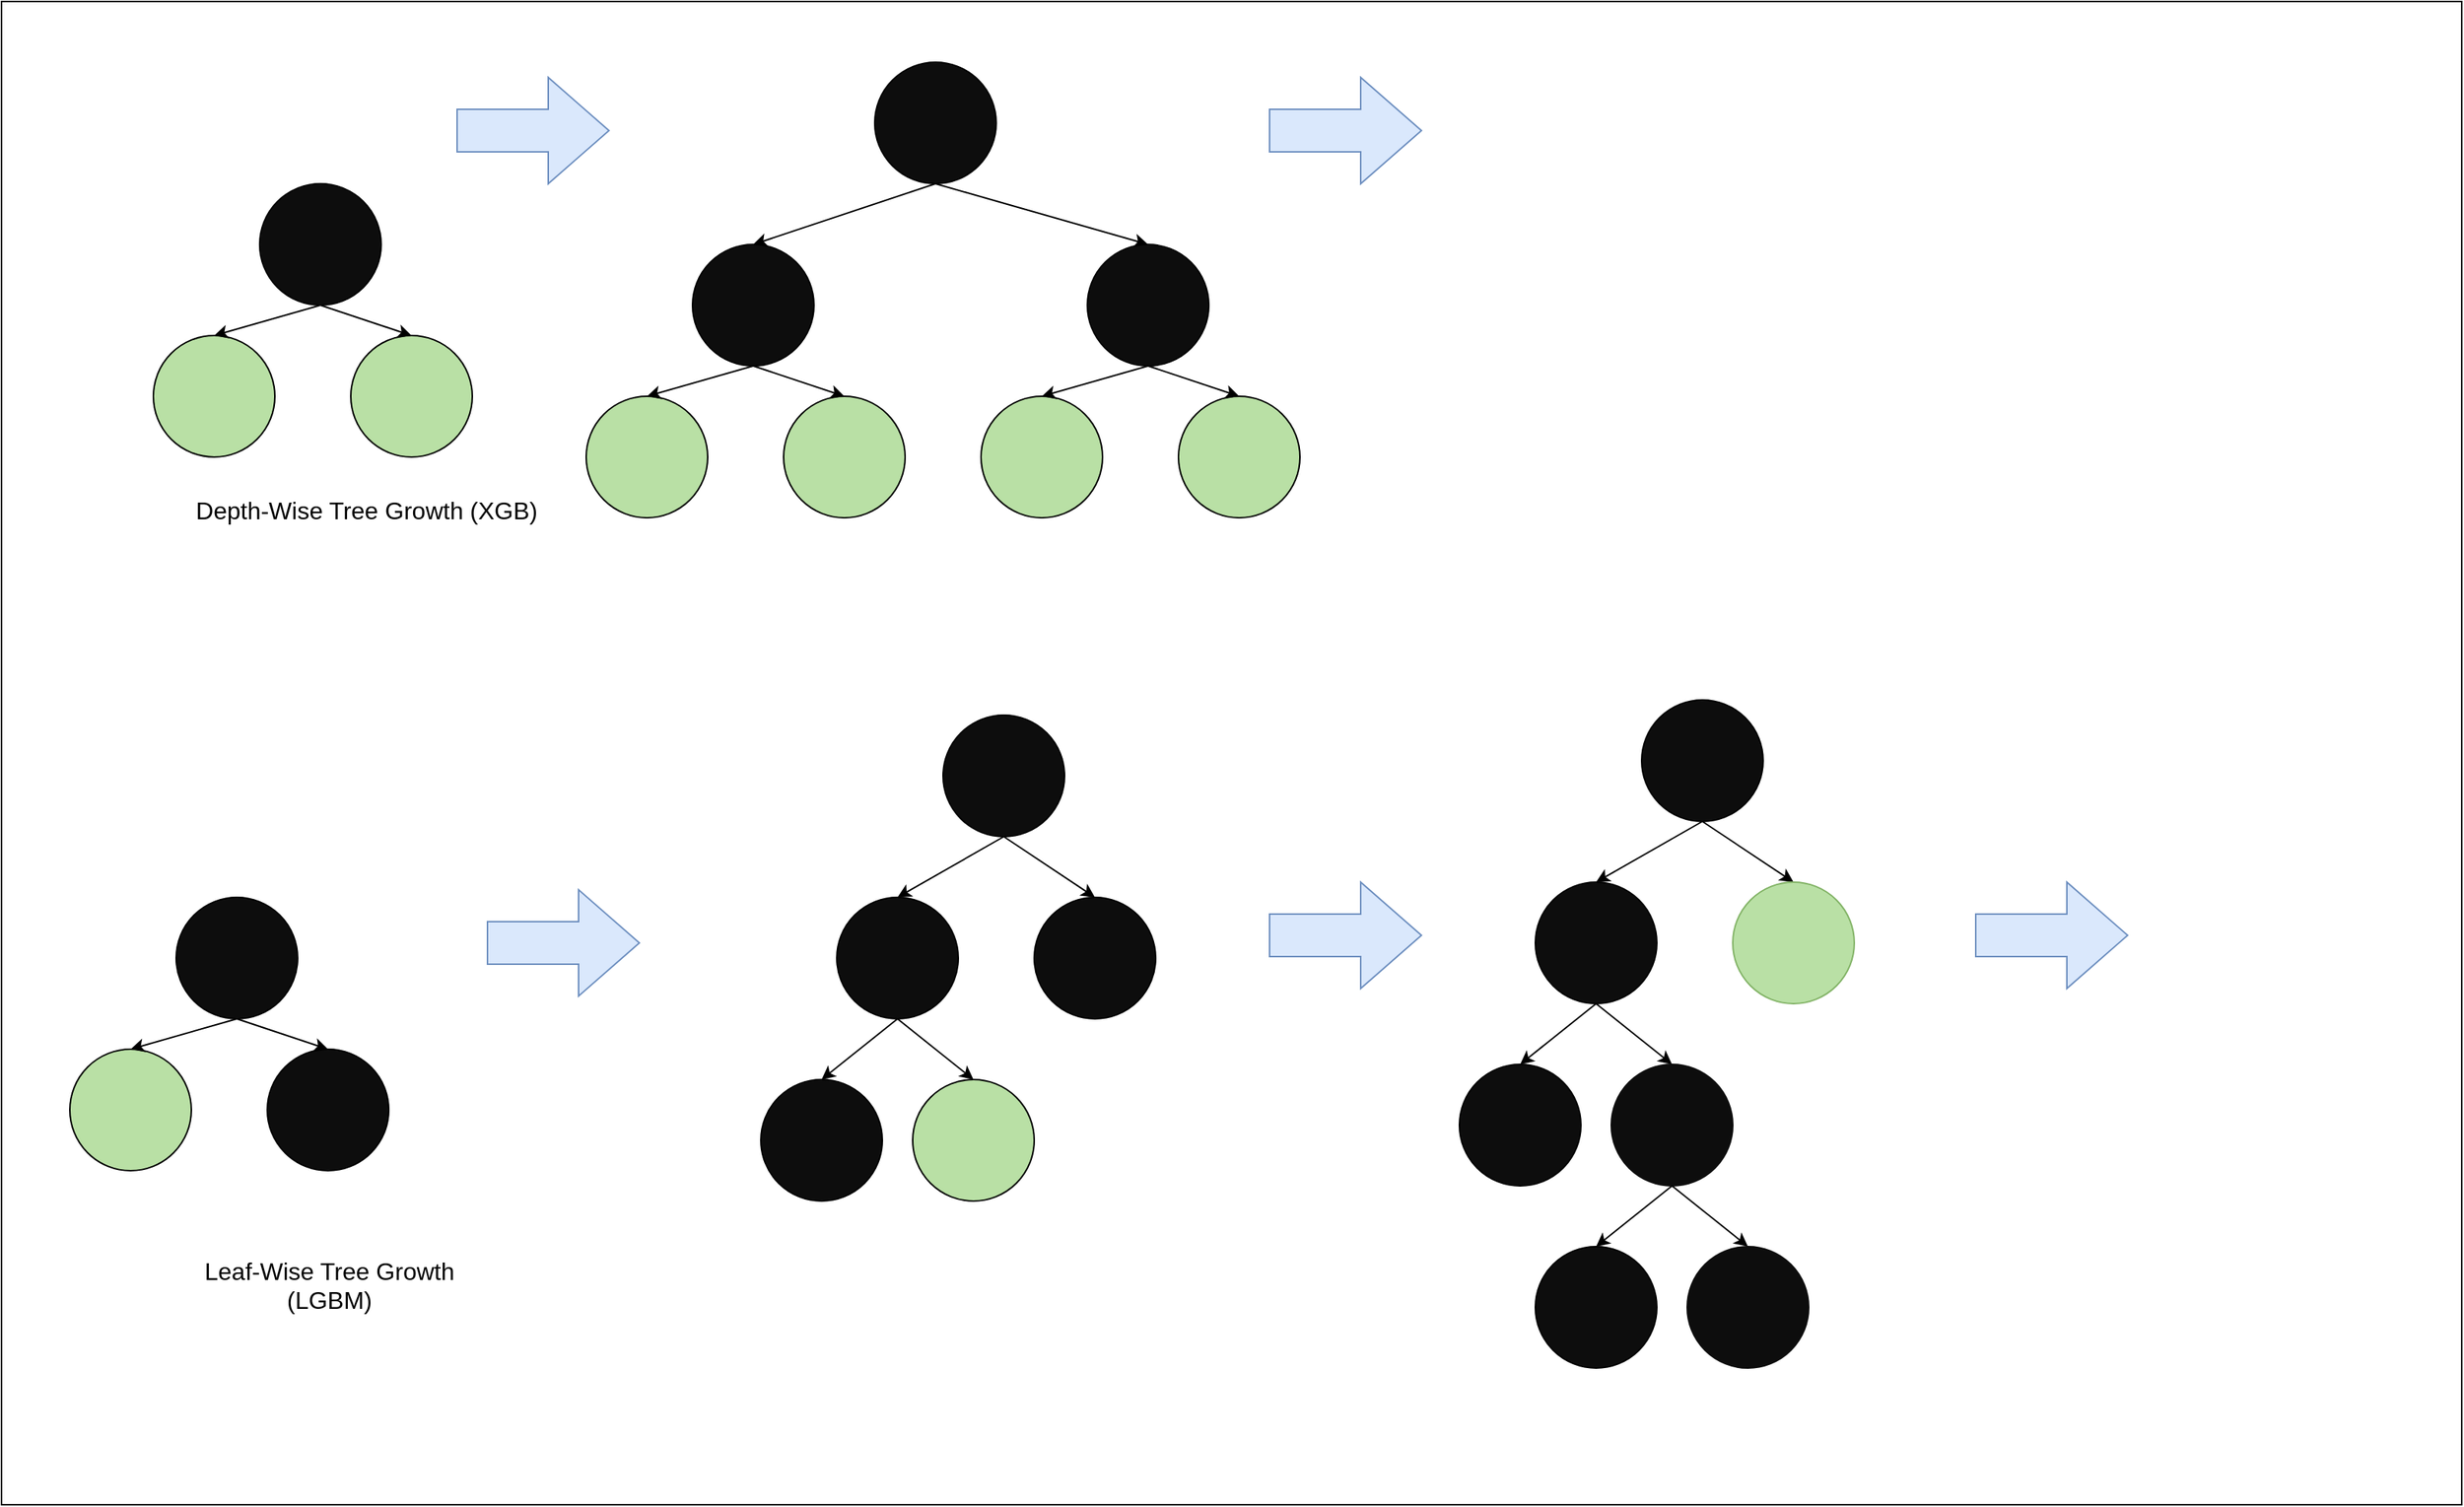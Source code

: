 <mxfile version="21.3.0" type="device">
  <diagram name="Page-1" id="2hGcQctgJSAskSrotJLc">
    <mxGraphModel dx="2021" dy="2389" grid="1" gridSize="10" guides="1" tooltips="1" connect="1" arrows="1" fold="1" page="1" pageScale="1" pageWidth="850" pageHeight="1100" math="0" shadow="0">
      <root>
        <mxCell id="0" />
        <mxCell id="1" parent="0" />
        <mxCell id="R5G-N09-sK8sF6CWP5im-87" value="" style="rounded=0;whiteSpace=wrap;html=1;" vertex="1" parent="1">
          <mxGeometry x="-190" y="60" width="1620" height="990" as="geometry" />
        </mxCell>
        <mxCell id="R5G-N09-sK8sF6CWP5im-2" value="" style="ellipse;whiteSpace=wrap;html=1;aspect=fixed;fillColor=#0D0D0D;" vertex="1" parent="1">
          <mxGeometry x="385" y="100" width="80" height="80" as="geometry" />
        </mxCell>
        <mxCell id="R5G-N09-sK8sF6CWP5im-6" value="" style="endArrow=classic;html=1;rounded=0;exitX=0.5;exitY=1;exitDx=0;exitDy=0;entryX=0.5;entryY=0;entryDx=0;entryDy=0;" edge="1" parent="1" source="R5G-N09-sK8sF6CWP5im-2" target="R5G-N09-sK8sF6CWP5im-16">
          <mxGeometry width="50" height="50" relative="1" as="geometry">
            <mxPoint x="495" y="380" as="sourcePoint" />
            <mxPoint x="365" y="200" as="targetPoint" />
          </mxGeometry>
        </mxCell>
        <mxCell id="R5G-N09-sK8sF6CWP5im-7" value="" style="endArrow=classic;html=1;rounded=0;exitX=0.5;exitY=1;exitDx=0;exitDy=0;entryX=0.5;entryY=0;entryDx=0;entryDy=0;" edge="1" parent="1" source="R5G-N09-sK8sF6CWP5im-2" target="R5G-N09-sK8sF6CWP5im-27">
          <mxGeometry width="50" height="50" relative="1" as="geometry">
            <mxPoint x="495" y="380" as="sourcePoint" />
            <mxPoint x="555" y="190" as="targetPoint" />
          </mxGeometry>
        </mxCell>
        <mxCell id="R5G-N09-sK8sF6CWP5im-15" value="" style="html=1;shadow=0;dashed=0;align=center;verticalAlign=middle;shape=mxgraph.arrows2.arrow;dy=0.6;dx=40;notch=0;fillColor=#dae8fc;strokeColor=#6c8ebf;" vertex="1" parent="1">
          <mxGeometry x="110" y="110" width="100" height="70" as="geometry" />
        </mxCell>
        <mxCell id="R5G-N09-sK8sF6CWP5im-16" value="" style="ellipse;whiteSpace=wrap;html=1;aspect=fixed;fillColor=#0D0D0D;" vertex="1" parent="1">
          <mxGeometry x="265" y="220" width="80" height="80" as="geometry" />
        </mxCell>
        <mxCell id="R5G-N09-sK8sF6CWP5im-17" value="" style="ellipse;whiteSpace=wrap;html=1;aspect=fixed;fillColor=#B9E0A5;" vertex="1" parent="1">
          <mxGeometry x="195" y="320" width="80" height="80" as="geometry" />
        </mxCell>
        <mxCell id="R5G-N09-sK8sF6CWP5im-18" value="" style="ellipse;whiteSpace=wrap;html=1;aspect=fixed;fillColor=#B9E0A5;" vertex="1" parent="1">
          <mxGeometry x="325" y="320" width="80" height="80" as="geometry" />
        </mxCell>
        <mxCell id="R5G-N09-sK8sF6CWP5im-19" value="" style="endArrow=classic;html=1;rounded=0;exitX=0.5;exitY=1;exitDx=0;exitDy=0;entryX=0.5;entryY=0;entryDx=0;entryDy=0;" edge="1" parent="1" source="R5G-N09-sK8sF6CWP5im-16" target="R5G-N09-sK8sF6CWP5im-17">
          <mxGeometry width="50" height="50" relative="1" as="geometry">
            <mxPoint x="435" y="510" as="sourcePoint" />
            <mxPoint x="485" y="460" as="targetPoint" />
          </mxGeometry>
        </mxCell>
        <mxCell id="R5G-N09-sK8sF6CWP5im-20" value="" style="endArrow=classic;html=1;rounded=0;exitX=0.5;exitY=1;exitDx=0;exitDy=0;entryX=0.5;entryY=0;entryDx=0;entryDy=0;" edge="1" parent="1" source="R5G-N09-sK8sF6CWP5im-16" target="R5G-N09-sK8sF6CWP5im-18">
          <mxGeometry width="50" height="50" relative="1" as="geometry">
            <mxPoint x="435" y="510" as="sourcePoint" />
            <mxPoint x="485" y="460" as="targetPoint" />
          </mxGeometry>
        </mxCell>
        <mxCell id="R5G-N09-sK8sF6CWP5im-27" value="" style="ellipse;whiteSpace=wrap;html=1;aspect=fixed;fillColor=#0D0D0D;" vertex="1" parent="1">
          <mxGeometry x="525" y="220" width="80" height="80" as="geometry" />
        </mxCell>
        <mxCell id="R5G-N09-sK8sF6CWP5im-28" value="" style="ellipse;whiteSpace=wrap;html=1;aspect=fixed;fillColor=#B9E0A5;" vertex="1" parent="1">
          <mxGeometry x="455" y="320" width="80" height="80" as="geometry" />
        </mxCell>
        <mxCell id="R5G-N09-sK8sF6CWP5im-29" value="" style="ellipse;whiteSpace=wrap;html=1;aspect=fixed;fillColor=#B9E0A5;" vertex="1" parent="1">
          <mxGeometry x="585" y="320" width="80" height="80" as="geometry" />
        </mxCell>
        <mxCell id="R5G-N09-sK8sF6CWP5im-30" value="" style="endArrow=classic;html=1;rounded=0;exitX=0.5;exitY=1;exitDx=0;exitDy=0;entryX=0.5;entryY=0;entryDx=0;entryDy=0;" edge="1" parent="1" source="R5G-N09-sK8sF6CWP5im-27" target="R5G-N09-sK8sF6CWP5im-28">
          <mxGeometry width="50" height="50" relative="1" as="geometry">
            <mxPoint x="695" y="510" as="sourcePoint" />
            <mxPoint x="745" y="460" as="targetPoint" />
          </mxGeometry>
        </mxCell>
        <mxCell id="R5G-N09-sK8sF6CWP5im-31" value="" style="endArrow=classic;html=1;rounded=0;exitX=0.5;exitY=1;exitDx=0;exitDy=0;entryX=0.5;entryY=0;entryDx=0;entryDy=0;" edge="1" parent="1" source="R5G-N09-sK8sF6CWP5im-27" target="R5G-N09-sK8sF6CWP5im-29">
          <mxGeometry width="50" height="50" relative="1" as="geometry">
            <mxPoint x="695" y="510" as="sourcePoint" />
            <mxPoint x="745" y="460" as="targetPoint" />
          </mxGeometry>
        </mxCell>
        <mxCell id="R5G-N09-sK8sF6CWP5im-32" value="" style="ellipse;whiteSpace=wrap;html=1;aspect=fixed;fillColor=#0D0D0D;" vertex="1" parent="1">
          <mxGeometry x="-20" y="180" width="80" height="80" as="geometry" />
        </mxCell>
        <mxCell id="R5G-N09-sK8sF6CWP5im-33" value="" style="ellipse;whiteSpace=wrap;html=1;aspect=fixed;fillColor=#B9E0A5;" vertex="1" parent="1">
          <mxGeometry x="-90" y="280" width="80" height="80" as="geometry" />
        </mxCell>
        <mxCell id="R5G-N09-sK8sF6CWP5im-34" value="" style="ellipse;whiteSpace=wrap;html=1;aspect=fixed;fillColor=#B9E0A5;" vertex="1" parent="1">
          <mxGeometry x="40" y="280" width="80" height="80" as="geometry" />
        </mxCell>
        <mxCell id="R5G-N09-sK8sF6CWP5im-35" value="" style="endArrow=classic;html=1;rounded=0;exitX=0.5;exitY=1;exitDx=0;exitDy=0;entryX=0.5;entryY=0;entryDx=0;entryDy=0;" edge="1" parent="1" source="R5G-N09-sK8sF6CWP5im-32" target="R5G-N09-sK8sF6CWP5im-33">
          <mxGeometry width="50" height="50" relative="1" as="geometry">
            <mxPoint x="150" y="470" as="sourcePoint" />
            <mxPoint x="200" y="420" as="targetPoint" />
          </mxGeometry>
        </mxCell>
        <mxCell id="R5G-N09-sK8sF6CWP5im-36" value="" style="endArrow=classic;html=1;rounded=0;exitX=0.5;exitY=1;exitDx=0;exitDy=0;entryX=0.5;entryY=0;entryDx=0;entryDy=0;" edge="1" parent="1" source="R5G-N09-sK8sF6CWP5im-32" target="R5G-N09-sK8sF6CWP5im-34">
          <mxGeometry width="50" height="50" relative="1" as="geometry">
            <mxPoint x="150" y="470" as="sourcePoint" />
            <mxPoint x="200" y="420" as="targetPoint" />
          </mxGeometry>
        </mxCell>
        <mxCell id="R5G-N09-sK8sF6CWP5im-38" value="" style="html=1;shadow=0;dashed=0;align=center;verticalAlign=middle;shape=mxgraph.arrows2.arrow;dy=0.6;dx=40;notch=0;fillColor=#dae8fc;strokeColor=#6c8ebf;" vertex="1" parent="1">
          <mxGeometry x="645" y="110" width="100" height="70" as="geometry" />
        </mxCell>
        <mxCell id="R5G-N09-sK8sF6CWP5im-39" value="&lt;font style=&quot;font-size: 16px;&quot;&gt;Depth-Wise Tree Growth (XGB)&lt;/font&gt;" style="text;html=1;align=center;verticalAlign=middle;resizable=0;points=[];autosize=1;strokeColor=none;fillColor=none;" vertex="1" parent="1">
          <mxGeometry x="-75" y="380" width="250" height="30" as="geometry" />
        </mxCell>
        <mxCell id="R5G-N09-sK8sF6CWP5im-40" value="" style="ellipse;whiteSpace=wrap;html=1;aspect=fixed;fillColor=#0D0D0D;" vertex="1" parent="1">
          <mxGeometry x="-75" y="650" width="80" height="80" as="geometry" />
        </mxCell>
        <mxCell id="R5G-N09-sK8sF6CWP5im-41" value="" style="ellipse;whiteSpace=wrap;html=1;aspect=fixed;fillColor=#B9E0A5;" vertex="1" parent="1">
          <mxGeometry x="-145" y="750" width="80" height="80" as="geometry" />
        </mxCell>
        <mxCell id="R5G-N09-sK8sF6CWP5im-42" value="" style="ellipse;whiteSpace=wrap;html=1;aspect=fixed;fillColor=#0D0D0D;" vertex="1" parent="1">
          <mxGeometry x="-15" y="750" width="80" height="80" as="geometry" />
        </mxCell>
        <mxCell id="R5G-N09-sK8sF6CWP5im-43" value="" style="endArrow=classic;html=1;rounded=0;exitX=0.5;exitY=1;exitDx=0;exitDy=0;entryX=0.5;entryY=0;entryDx=0;entryDy=0;" edge="1" parent="1" source="R5G-N09-sK8sF6CWP5im-40" target="R5G-N09-sK8sF6CWP5im-41">
          <mxGeometry width="50" height="50" relative="1" as="geometry">
            <mxPoint x="95" y="940" as="sourcePoint" />
            <mxPoint x="145" y="890" as="targetPoint" />
          </mxGeometry>
        </mxCell>
        <mxCell id="R5G-N09-sK8sF6CWP5im-44" value="" style="endArrow=classic;html=1;rounded=0;exitX=0.5;exitY=1;exitDx=0;exitDy=0;entryX=0.5;entryY=0;entryDx=0;entryDy=0;" edge="1" parent="1" source="R5G-N09-sK8sF6CWP5im-40" target="R5G-N09-sK8sF6CWP5im-42">
          <mxGeometry width="50" height="50" relative="1" as="geometry">
            <mxPoint x="95" y="940" as="sourcePoint" />
            <mxPoint x="145" y="890" as="targetPoint" />
          </mxGeometry>
        </mxCell>
        <mxCell id="R5G-N09-sK8sF6CWP5im-50" value="" style="html=1;shadow=0;dashed=0;align=center;verticalAlign=middle;shape=mxgraph.arrows2.arrow;dy=0.6;dx=40;notch=0;fillColor=#dae8fc;strokeColor=#6c8ebf;" vertex="1" parent="1">
          <mxGeometry x="130" y="645" width="100" height="70" as="geometry" />
        </mxCell>
        <mxCell id="R5G-N09-sK8sF6CWP5im-61" value="" style="ellipse;whiteSpace=wrap;html=1;aspect=fixed;fillColor=#0D0D0D;" vertex="1" parent="1">
          <mxGeometry x="430" y="530" width="80" height="80" as="geometry" />
        </mxCell>
        <mxCell id="R5G-N09-sK8sF6CWP5im-62" value="" style="endArrow=classic;html=1;rounded=0;exitX=0.5;exitY=1;exitDx=0;exitDy=0;entryX=0.5;entryY=0;entryDx=0;entryDy=0;" edge="1" parent="1" source="R5G-N09-sK8sF6CWP5im-61" target="R5G-N09-sK8sF6CWP5im-64">
          <mxGeometry width="50" height="50" relative="1" as="geometry">
            <mxPoint x="540" y="810" as="sourcePoint" />
            <mxPoint x="410" y="630" as="targetPoint" />
          </mxGeometry>
        </mxCell>
        <mxCell id="R5G-N09-sK8sF6CWP5im-63" value="" style="endArrow=classic;html=1;rounded=0;exitX=0.5;exitY=1;exitDx=0;exitDy=0;entryX=0.5;entryY=0;entryDx=0;entryDy=0;" edge="1" parent="1" source="R5G-N09-sK8sF6CWP5im-61" target="R5G-N09-sK8sF6CWP5im-67">
          <mxGeometry width="50" height="50" relative="1" as="geometry">
            <mxPoint x="540" y="810" as="sourcePoint" />
            <mxPoint x="600" y="620" as="targetPoint" />
          </mxGeometry>
        </mxCell>
        <mxCell id="R5G-N09-sK8sF6CWP5im-64" value="" style="ellipse;whiteSpace=wrap;html=1;aspect=fixed;fillColor=#0D0D0D;" vertex="1" parent="1">
          <mxGeometry x="360" y="650" width="80" height="80" as="geometry" />
        </mxCell>
        <mxCell id="R5G-N09-sK8sF6CWP5im-65" value="" style="ellipse;whiteSpace=wrap;html=1;aspect=fixed;fillColor=#0D0D0D;" vertex="1" parent="1">
          <mxGeometry x="310" y="770" width="80" height="80" as="geometry" />
        </mxCell>
        <mxCell id="R5G-N09-sK8sF6CWP5im-66" value="" style="ellipse;whiteSpace=wrap;html=1;aspect=fixed;fillColor=#B9E0A5;" vertex="1" parent="1">
          <mxGeometry x="410" y="770" width="80" height="80" as="geometry" />
        </mxCell>
        <mxCell id="R5G-N09-sK8sF6CWP5im-67" value="" style="ellipse;whiteSpace=wrap;html=1;aspect=fixed;fillColor=#0D0D0D;" vertex="1" parent="1">
          <mxGeometry x="490" y="650" width="80" height="80" as="geometry" />
        </mxCell>
        <mxCell id="R5G-N09-sK8sF6CWP5im-68" value="" style="endArrow=classic;html=1;rounded=0;exitX=0.5;exitY=1;exitDx=0;exitDy=0;entryX=0.5;entryY=0;entryDx=0;entryDy=0;" edge="1" parent="1" source="R5G-N09-sK8sF6CWP5im-64" target="R5G-N09-sK8sF6CWP5im-65">
          <mxGeometry width="50" height="50" relative="1" as="geometry">
            <mxPoint x="280" y="530" as="sourcePoint" />
            <mxPoint x="330" y="480" as="targetPoint" />
          </mxGeometry>
        </mxCell>
        <mxCell id="R5G-N09-sK8sF6CWP5im-70" value="" style="endArrow=classic;html=1;rounded=0;entryX=0.5;entryY=0;entryDx=0;entryDy=0;exitX=0.5;exitY=1;exitDx=0;exitDy=0;" edge="1" parent="1" source="R5G-N09-sK8sF6CWP5im-64" target="R5G-N09-sK8sF6CWP5im-66">
          <mxGeometry width="50" height="50" relative="1" as="geometry">
            <mxPoint x="350" y="730" as="sourcePoint" />
            <mxPoint x="290" y="760" as="targetPoint" />
          </mxGeometry>
        </mxCell>
        <mxCell id="R5G-N09-sK8sF6CWP5im-71" value="" style="html=1;shadow=0;dashed=0;align=center;verticalAlign=middle;shape=mxgraph.arrows2.arrow;dy=0.6;dx=40;notch=0;fillColor=#dae8fc;strokeColor=#6c8ebf;" vertex="1" parent="1">
          <mxGeometry x="645" y="640" width="100" height="70" as="geometry" />
        </mxCell>
        <mxCell id="R5G-N09-sK8sF6CWP5im-72" value="" style="ellipse;whiteSpace=wrap;html=1;aspect=fixed;fillColor=#0D0D0D;" vertex="1" parent="1">
          <mxGeometry x="890" y="520" width="80" height="80" as="geometry" />
        </mxCell>
        <mxCell id="R5G-N09-sK8sF6CWP5im-73" value="" style="endArrow=classic;html=1;rounded=0;exitX=0.5;exitY=1;exitDx=0;exitDy=0;entryX=0.5;entryY=0;entryDx=0;entryDy=0;" edge="1" parent="1" source="R5G-N09-sK8sF6CWP5im-72" target="R5G-N09-sK8sF6CWP5im-75">
          <mxGeometry width="50" height="50" relative="1" as="geometry">
            <mxPoint x="1000" y="800" as="sourcePoint" />
            <mxPoint x="870" y="620" as="targetPoint" />
          </mxGeometry>
        </mxCell>
        <mxCell id="R5G-N09-sK8sF6CWP5im-74" value="" style="endArrow=classic;html=1;rounded=0;exitX=0.5;exitY=1;exitDx=0;exitDy=0;entryX=0.5;entryY=0;entryDx=0;entryDy=0;" edge="1" parent="1" source="R5G-N09-sK8sF6CWP5im-72" target="R5G-N09-sK8sF6CWP5im-78">
          <mxGeometry width="50" height="50" relative="1" as="geometry">
            <mxPoint x="1000" y="800" as="sourcePoint" />
            <mxPoint x="1060" y="610" as="targetPoint" />
          </mxGeometry>
        </mxCell>
        <mxCell id="R5G-N09-sK8sF6CWP5im-75" value="" style="ellipse;whiteSpace=wrap;html=1;aspect=fixed;fillColor=#0D0D0D;" vertex="1" parent="1">
          <mxGeometry x="820" y="640" width="80" height="80" as="geometry" />
        </mxCell>
        <mxCell id="R5G-N09-sK8sF6CWP5im-76" value="" style="ellipse;whiteSpace=wrap;html=1;aspect=fixed;fillColor=#0D0D0D;" vertex="1" parent="1">
          <mxGeometry x="770" y="760" width="80" height="80" as="geometry" />
        </mxCell>
        <mxCell id="R5G-N09-sK8sF6CWP5im-77" value="" style="ellipse;whiteSpace=wrap;html=1;aspect=fixed;fillColor=#0D0D0D;strokeColor=#0D0D0D;" vertex="1" parent="1">
          <mxGeometry x="870" y="760" width="80" height="80" as="geometry" />
        </mxCell>
        <mxCell id="R5G-N09-sK8sF6CWP5im-78" value="" style="ellipse;whiteSpace=wrap;html=1;aspect=fixed;fillColor=#B9E0A5;strokeColor=#82b366;" vertex="1" parent="1">
          <mxGeometry x="950" y="640" width="80" height="80" as="geometry" />
        </mxCell>
        <mxCell id="R5G-N09-sK8sF6CWP5im-79" value="" style="endArrow=classic;html=1;rounded=0;exitX=0.5;exitY=1;exitDx=0;exitDy=0;entryX=0.5;entryY=0;entryDx=0;entryDy=0;" edge="1" parent="1" source="R5G-N09-sK8sF6CWP5im-75" target="R5G-N09-sK8sF6CWP5im-76">
          <mxGeometry width="50" height="50" relative="1" as="geometry">
            <mxPoint x="740" y="520" as="sourcePoint" />
            <mxPoint x="790" y="470" as="targetPoint" />
          </mxGeometry>
        </mxCell>
        <mxCell id="R5G-N09-sK8sF6CWP5im-80" value="" style="endArrow=classic;html=1;rounded=0;entryX=0.5;entryY=0;entryDx=0;entryDy=0;exitX=0.5;exitY=1;exitDx=0;exitDy=0;" edge="1" parent="1" source="R5G-N09-sK8sF6CWP5im-75" target="R5G-N09-sK8sF6CWP5im-77">
          <mxGeometry width="50" height="50" relative="1" as="geometry">
            <mxPoint x="810" y="720" as="sourcePoint" />
            <mxPoint x="750" y="750" as="targetPoint" />
          </mxGeometry>
        </mxCell>
        <mxCell id="R5G-N09-sK8sF6CWP5im-81" value="" style="ellipse;whiteSpace=wrap;html=1;aspect=fixed;fillColor=#0D0D0D;" vertex="1" parent="1">
          <mxGeometry x="820" y="880" width="80" height="80" as="geometry" />
        </mxCell>
        <mxCell id="R5G-N09-sK8sF6CWP5im-82" value="" style="ellipse;whiteSpace=wrap;html=1;aspect=fixed;fillColor=#0D0D0D;strokeColor=#0D0D0D;" vertex="1" parent="1">
          <mxGeometry x="920" y="880" width="80" height="80" as="geometry" />
        </mxCell>
        <mxCell id="R5G-N09-sK8sF6CWP5im-83" value="" style="endArrow=classic;html=1;rounded=0;entryX=0.5;entryY=0;entryDx=0;entryDy=0;exitX=0.5;exitY=1;exitDx=0;exitDy=0;" edge="1" parent="1" target="R5G-N09-sK8sF6CWP5im-81" source="R5G-N09-sK8sF6CWP5im-77">
          <mxGeometry width="50" height="50" relative="1" as="geometry">
            <mxPoint x="910" y="860" as="sourcePoint" />
            <mxPoint x="840" y="590" as="targetPoint" />
          </mxGeometry>
        </mxCell>
        <mxCell id="R5G-N09-sK8sF6CWP5im-84" value="" style="endArrow=classic;html=1;rounded=0;entryX=0.5;entryY=0;entryDx=0;entryDy=0;exitX=0.5;exitY=1;exitDx=0;exitDy=0;" edge="1" parent="1" target="R5G-N09-sK8sF6CWP5im-82" source="R5G-N09-sK8sF6CWP5im-77">
          <mxGeometry width="50" height="50" relative="1" as="geometry">
            <mxPoint x="910" y="860" as="sourcePoint" />
            <mxPoint x="800" y="870" as="targetPoint" />
          </mxGeometry>
        </mxCell>
        <mxCell id="R5G-N09-sK8sF6CWP5im-86" value="&lt;div style=&quot;text-align: center;&quot;&gt;&lt;span style=&quot;background-color: initial;&quot;&gt;&lt;font style=&quot;font-size: 16px;&quot;&gt;Leaf-Wise Tree Growth (LGBM)&lt;/font&gt;&lt;/span&gt;&lt;/div&gt;" style="text;whiteSpace=wrap;html=1;" vertex="1" parent="1">
          <mxGeometry x="-75" y="880" width="200" height="40" as="geometry" />
        </mxCell>
        <mxCell id="R5G-N09-sK8sF6CWP5im-88" value="" style="html=1;shadow=0;dashed=0;align=center;verticalAlign=middle;shape=mxgraph.arrows2.arrow;dy=0.6;dx=40;notch=0;fillColor=#dae8fc;strokeColor=#6c8ebf;" vertex="1" parent="1">
          <mxGeometry x="1110" y="640" width="100" height="70" as="geometry" />
        </mxCell>
      </root>
    </mxGraphModel>
  </diagram>
</mxfile>
